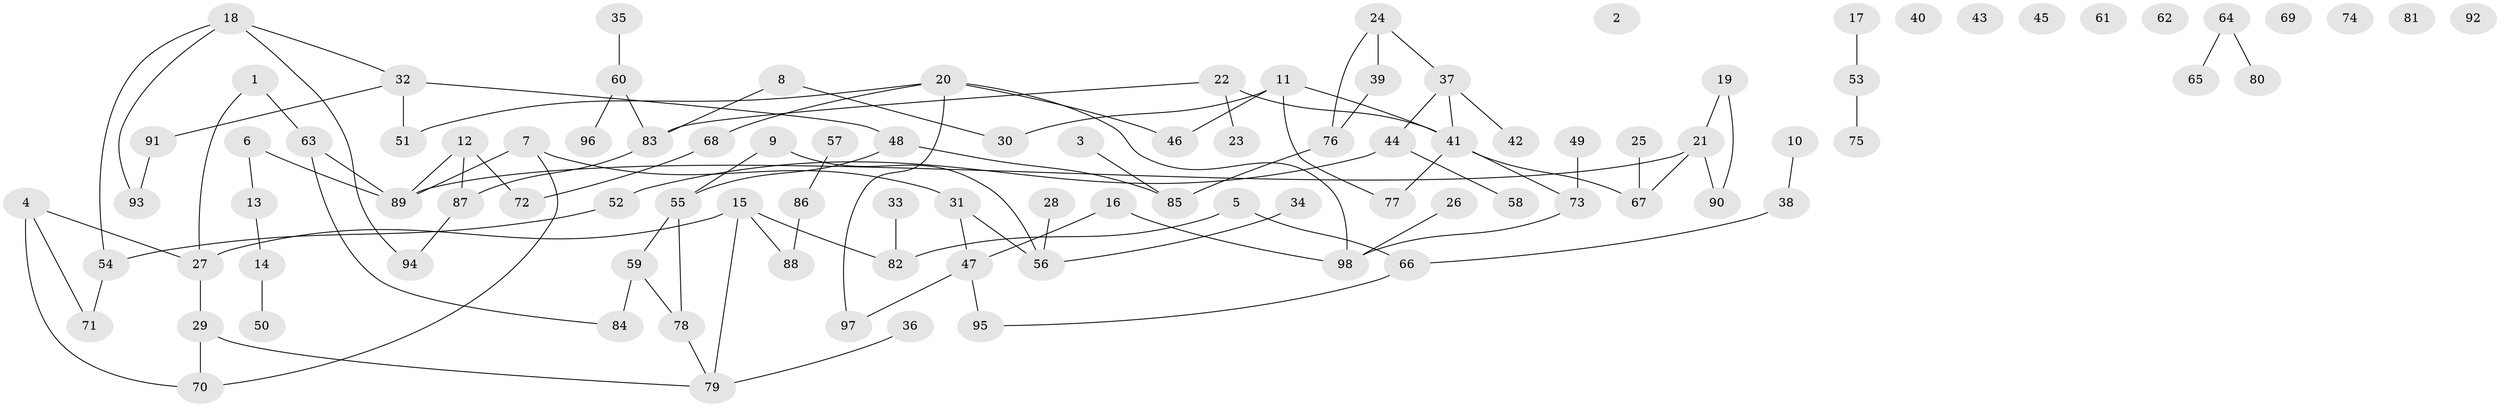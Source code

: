 // Generated by graph-tools (version 1.1) at 2025/00/03/09/25 03:00:54]
// undirected, 98 vertices, 107 edges
graph export_dot {
graph [start="1"]
  node [color=gray90,style=filled];
  1;
  2;
  3;
  4;
  5;
  6;
  7;
  8;
  9;
  10;
  11;
  12;
  13;
  14;
  15;
  16;
  17;
  18;
  19;
  20;
  21;
  22;
  23;
  24;
  25;
  26;
  27;
  28;
  29;
  30;
  31;
  32;
  33;
  34;
  35;
  36;
  37;
  38;
  39;
  40;
  41;
  42;
  43;
  44;
  45;
  46;
  47;
  48;
  49;
  50;
  51;
  52;
  53;
  54;
  55;
  56;
  57;
  58;
  59;
  60;
  61;
  62;
  63;
  64;
  65;
  66;
  67;
  68;
  69;
  70;
  71;
  72;
  73;
  74;
  75;
  76;
  77;
  78;
  79;
  80;
  81;
  82;
  83;
  84;
  85;
  86;
  87;
  88;
  89;
  90;
  91;
  92;
  93;
  94;
  95;
  96;
  97;
  98;
  1 -- 27;
  1 -- 63;
  3 -- 85;
  4 -- 27;
  4 -- 70;
  4 -- 71;
  5 -- 66;
  5 -- 82;
  6 -- 13;
  6 -- 89;
  7 -- 31;
  7 -- 70;
  7 -- 89;
  8 -- 30;
  8 -- 83;
  9 -- 55;
  9 -- 56;
  10 -- 38;
  11 -- 30;
  11 -- 41;
  11 -- 46;
  11 -- 77;
  12 -- 72;
  12 -- 87;
  12 -- 89;
  13 -- 14;
  14 -- 50;
  15 -- 27;
  15 -- 79;
  15 -- 82;
  15 -- 88;
  16 -- 47;
  16 -- 98;
  17 -- 53;
  18 -- 32;
  18 -- 54;
  18 -- 93;
  18 -- 94;
  19 -- 21;
  19 -- 90;
  20 -- 46;
  20 -- 51;
  20 -- 68;
  20 -- 97;
  20 -- 98;
  21 -- 67;
  21 -- 89;
  21 -- 90;
  22 -- 23;
  22 -- 41;
  22 -- 83;
  24 -- 37;
  24 -- 39;
  24 -- 76;
  25 -- 67;
  26 -- 98;
  27 -- 29;
  28 -- 56;
  29 -- 70;
  29 -- 79;
  31 -- 47;
  31 -- 56;
  32 -- 48;
  32 -- 51;
  32 -- 91;
  33 -- 82;
  34 -- 56;
  35 -- 60;
  36 -- 79;
  37 -- 41;
  37 -- 42;
  37 -- 44;
  38 -- 66;
  39 -- 76;
  41 -- 67;
  41 -- 73;
  41 -- 77;
  44 -- 52;
  44 -- 58;
  47 -- 95;
  47 -- 97;
  48 -- 55;
  48 -- 85;
  49 -- 73;
  52 -- 54;
  53 -- 75;
  54 -- 71;
  55 -- 59;
  55 -- 78;
  57 -- 86;
  59 -- 78;
  59 -- 84;
  60 -- 83;
  60 -- 96;
  63 -- 84;
  63 -- 89;
  64 -- 65;
  64 -- 80;
  66 -- 95;
  68 -- 72;
  73 -- 98;
  76 -- 85;
  78 -- 79;
  83 -- 87;
  86 -- 88;
  87 -- 94;
  91 -- 93;
}
